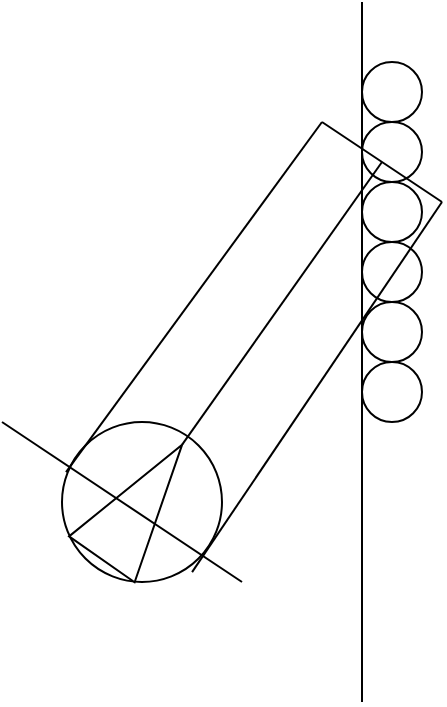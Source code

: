 <mxfile version="23.1.2" type="github">
  <diagram name="Page-1" id="eOfbfLljaZyjQBXFiU2g">
    <mxGraphModel dx="794" dy="386" grid="1" gridSize="10" guides="1" tooltips="1" connect="1" arrows="1" fold="1" page="1" pageScale="1" pageWidth="850" pageHeight="1100" math="0" shadow="0">
      <root>
        <mxCell id="0" />
        <mxCell id="1" parent="0" />
        <mxCell id="ir7Oxk5cqPVYT_MJNjLY-1" value="" style="ellipse;whiteSpace=wrap;html=1;aspect=fixed;" vertex="1" parent="1">
          <mxGeometry x="370" y="230" width="80" height="80" as="geometry" />
        </mxCell>
        <mxCell id="ir7Oxk5cqPVYT_MJNjLY-2" value="" style="triangle;whiteSpace=wrap;html=1;rotation=-55;" vertex="1" parent="1">
          <mxGeometry x="375" y="250" width="70" height="40" as="geometry" />
        </mxCell>
        <mxCell id="ir7Oxk5cqPVYT_MJNjLY-9" value="" style="endArrow=none;html=1;rounded=0;" edge="1" parent="1">
          <mxGeometry width="50" height="50" relative="1" as="geometry">
            <mxPoint x="520" y="370" as="sourcePoint" />
            <mxPoint x="520" y="20" as="targetPoint" />
          </mxGeometry>
        </mxCell>
        <mxCell id="ir7Oxk5cqPVYT_MJNjLY-12" value="" style="endArrow=none;html=1;rounded=0;exitX=0.025;exitY=0.313;exitDx=0;exitDy=0;exitPerimeter=0;" edge="1" parent="1" source="ir7Oxk5cqPVYT_MJNjLY-1">
          <mxGeometry width="50" height="50" relative="1" as="geometry">
            <mxPoint x="420" y="300" as="sourcePoint" />
            <mxPoint x="500" y="80" as="targetPoint" />
          </mxGeometry>
        </mxCell>
        <mxCell id="ir7Oxk5cqPVYT_MJNjLY-14" value="" style="endArrow=none;html=1;rounded=0;" edge="1" parent="1">
          <mxGeometry width="50" height="50" relative="1" as="geometry">
            <mxPoint x="340" y="230" as="sourcePoint" />
            <mxPoint x="460" y="310" as="targetPoint" />
          </mxGeometry>
        </mxCell>
        <mxCell id="ir7Oxk5cqPVYT_MJNjLY-16" value="" style="ellipse;whiteSpace=wrap;html=1;aspect=fixed;" vertex="1" parent="1">
          <mxGeometry x="520" y="200" width="30" height="30" as="geometry" />
        </mxCell>
        <mxCell id="ir7Oxk5cqPVYT_MJNjLY-19" value="" style="ellipse;whiteSpace=wrap;html=1;aspect=fixed;" vertex="1" parent="1">
          <mxGeometry x="520" y="170" width="30" height="30" as="geometry" />
        </mxCell>
        <mxCell id="ir7Oxk5cqPVYT_MJNjLY-20" value="" style="ellipse;whiteSpace=wrap;html=1;aspect=fixed;" vertex="1" parent="1">
          <mxGeometry x="520" y="140" width="30" height="30" as="geometry" />
        </mxCell>
        <mxCell id="ir7Oxk5cqPVYT_MJNjLY-22" value="" style="ellipse;whiteSpace=wrap;html=1;aspect=fixed;" vertex="1" parent="1">
          <mxGeometry x="520" y="110" width="30" height="30" as="geometry" />
        </mxCell>
        <mxCell id="ir7Oxk5cqPVYT_MJNjLY-23" value="" style="ellipse;whiteSpace=wrap;html=1;aspect=fixed;" vertex="1" parent="1">
          <mxGeometry x="520" y="80" width="30" height="30" as="geometry" />
        </mxCell>
        <mxCell id="ir7Oxk5cqPVYT_MJNjLY-25" value="" style="ellipse;whiteSpace=wrap;html=1;aspect=fixed;" vertex="1" parent="1">
          <mxGeometry x="520" y="50" width="30" height="30" as="geometry" />
        </mxCell>
        <mxCell id="ir7Oxk5cqPVYT_MJNjLY-27" value="" style="endArrow=none;html=1;rounded=0;" edge="1" parent="1">
          <mxGeometry width="50" height="50" relative="1" as="geometry">
            <mxPoint x="560" y="120" as="sourcePoint" />
            <mxPoint x="500" y="80" as="targetPoint" />
          </mxGeometry>
        </mxCell>
        <mxCell id="ir7Oxk5cqPVYT_MJNjLY-28" value="" style="endArrow=none;html=1;rounded=0;exitX=0.813;exitY=0.938;exitDx=0;exitDy=0;exitPerimeter=0;" edge="1" parent="1" source="ir7Oxk5cqPVYT_MJNjLY-1">
          <mxGeometry width="50" height="50" relative="1" as="geometry">
            <mxPoint x="420" y="240" as="sourcePoint" />
            <mxPoint x="560" y="120" as="targetPoint" />
          </mxGeometry>
        </mxCell>
        <mxCell id="ir7Oxk5cqPVYT_MJNjLY-29" value="" style="endArrow=none;html=1;rounded=0;exitX=1;exitY=0.5;exitDx=0;exitDy=0;" edge="1" parent="1" source="ir7Oxk5cqPVYT_MJNjLY-2">
          <mxGeometry width="50" height="50" relative="1" as="geometry">
            <mxPoint x="420" y="240" as="sourcePoint" />
            <mxPoint x="530" y="100" as="targetPoint" />
          </mxGeometry>
        </mxCell>
      </root>
    </mxGraphModel>
  </diagram>
</mxfile>
